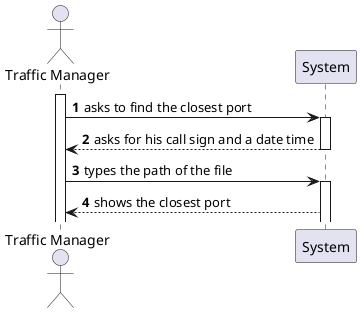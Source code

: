 @startuml
'https://plantuml.com/sequence-diagram

autonumber

actor "Traffic Manager" as PM
participant "System" as S
activate PM

PM -> S: asks to find the closest port
activate S
S --> PM: asks for his call sign and a date time
deactivate S
PM -> S: types the path of the file
activate S
PM <-- S: shows the closest port
@enduml